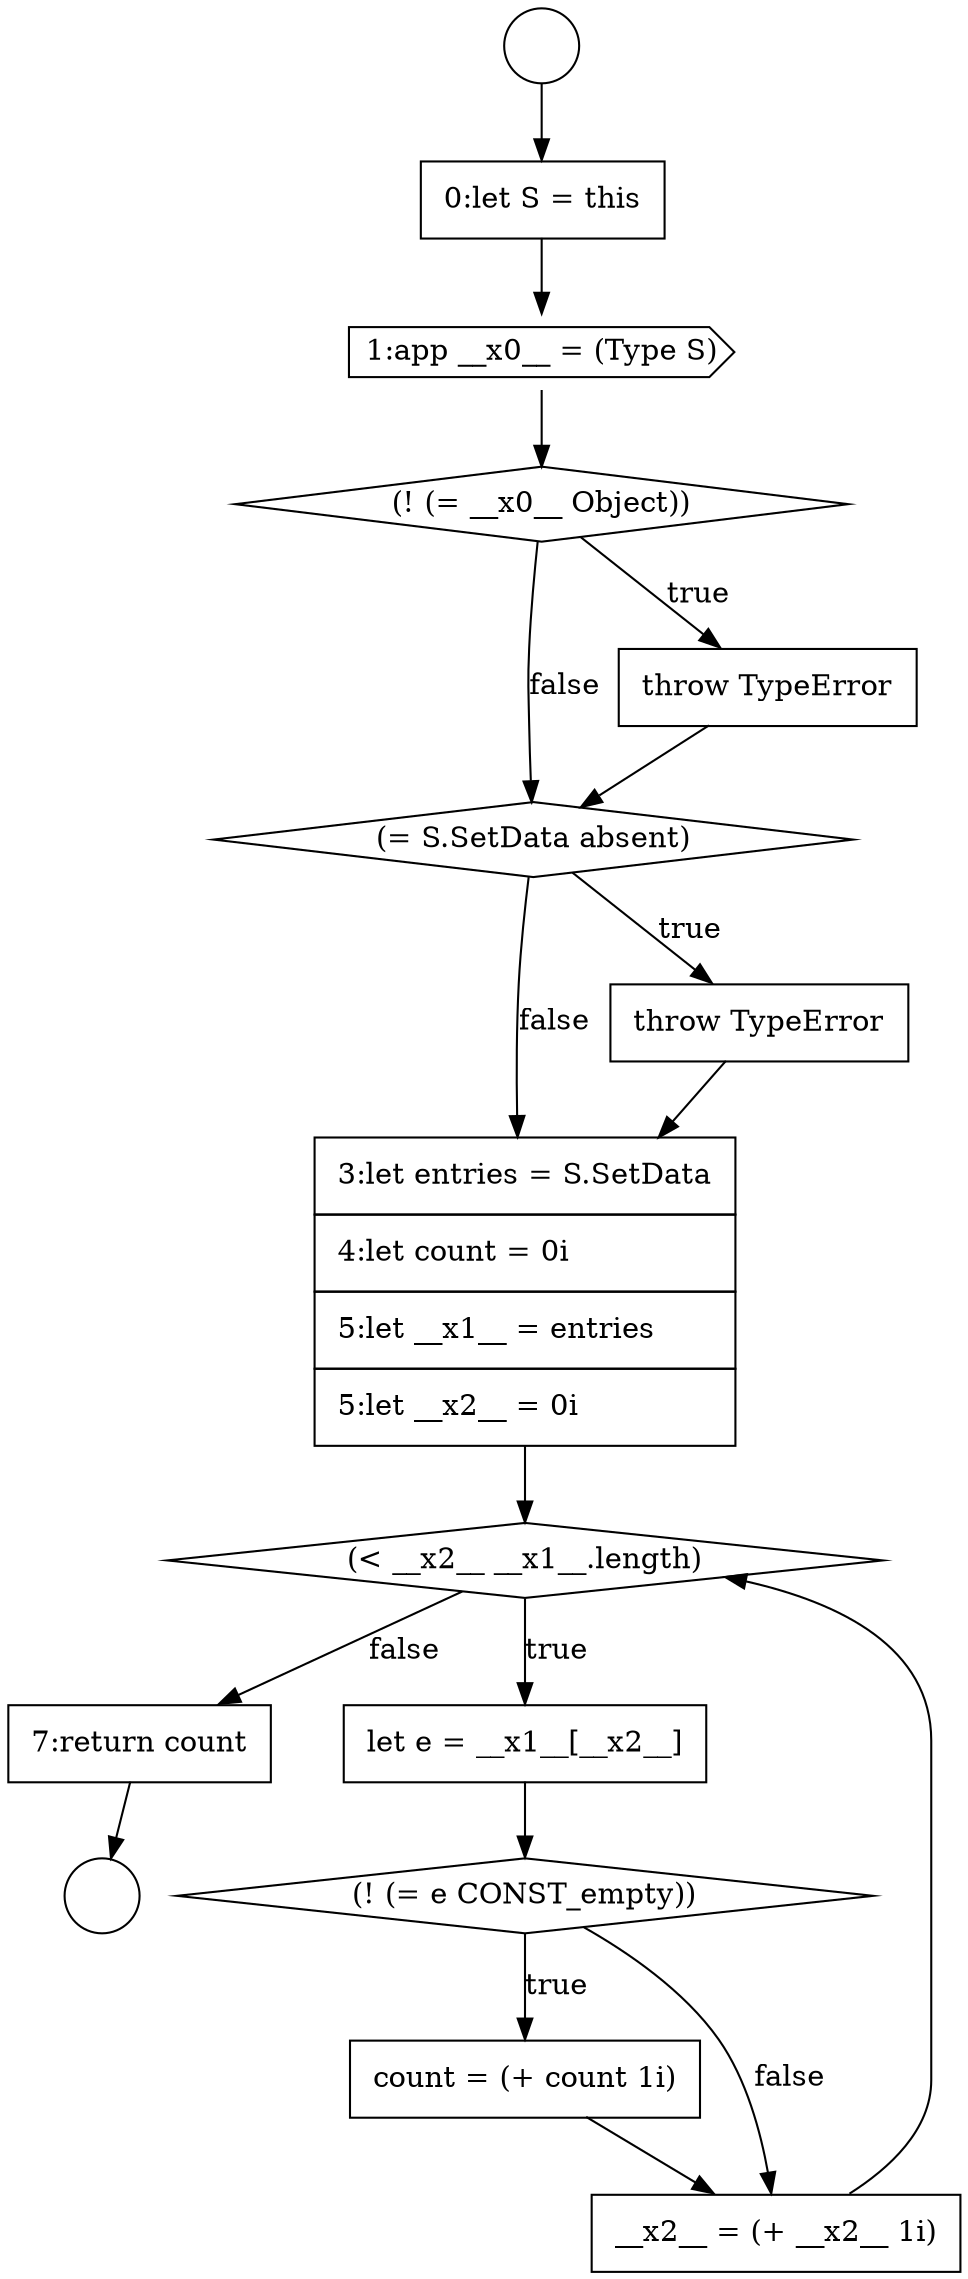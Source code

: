 digraph {
  node15138 [shape=diamond, label=<<font color="black">(= S.SetData absent)</font>> color="black" fillcolor="white" style=filled]
  node15143 [shape=diamond, label=<<font color="black">(! (= e CONST_empty))</font>> color="black" fillcolor="white" style=filled]
  node15133 [shape=circle label=" " color="black" fillcolor="white" style=filled]
  node15141 [shape=diamond, label=<<font color="black">(&lt; __x2__ __x1__.length)</font>> color="black" fillcolor="white" style=filled]
  node15136 [shape=diamond, label=<<font color="black">(! (= __x0__ Object))</font>> color="black" fillcolor="white" style=filled]
  node15140 [shape=none, margin=0, label=<<font color="black">
    <table border="0" cellborder="1" cellspacing="0" cellpadding="10">
      <tr><td align="left">3:let entries = S.SetData</td></tr>
      <tr><td align="left">4:let count = 0i</td></tr>
      <tr><td align="left">5:let __x1__ = entries</td></tr>
      <tr><td align="left">5:let __x2__ = 0i</td></tr>
    </table>
  </font>> color="black" fillcolor="white" style=filled]
  node15132 [shape=circle label=" " color="black" fillcolor="white" style=filled]
  node15144 [shape=none, margin=0, label=<<font color="black">
    <table border="0" cellborder="1" cellspacing="0" cellpadding="10">
      <tr><td align="left">count = (+ count 1i)</td></tr>
    </table>
  </font>> color="black" fillcolor="white" style=filled]
  node15139 [shape=none, margin=0, label=<<font color="black">
    <table border="0" cellborder="1" cellspacing="0" cellpadding="10">
      <tr><td align="left">throw TypeError</td></tr>
    </table>
  </font>> color="black" fillcolor="white" style=filled]
  node15145 [shape=none, margin=0, label=<<font color="black">
    <table border="0" cellborder="1" cellspacing="0" cellpadding="10">
      <tr><td align="left">__x2__ = (+ __x2__ 1i)</td></tr>
    </table>
  </font>> color="black" fillcolor="white" style=filled]
  node15134 [shape=none, margin=0, label=<<font color="black">
    <table border="0" cellborder="1" cellspacing="0" cellpadding="10">
      <tr><td align="left">0:let S = this</td></tr>
    </table>
  </font>> color="black" fillcolor="white" style=filled]
  node15135 [shape=cds, label=<<font color="black">1:app __x0__ = (Type S)</font>> color="black" fillcolor="white" style=filled]
  node15146 [shape=none, margin=0, label=<<font color="black">
    <table border="0" cellborder="1" cellspacing="0" cellpadding="10">
      <tr><td align="left">7:return count</td></tr>
    </table>
  </font>> color="black" fillcolor="white" style=filled]
  node15137 [shape=none, margin=0, label=<<font color="black">
    <table border="0" cellborder="1" cellspacing="0" cellpadding="10">
      <tr><td align="left">throw TypeError</td></tr>
    </table>
  </font>> color="black" fillcolor="white" style=filled]
  node15142 [shape=none, margin=0, label=<<font color="black">
    <table border="0" cellborder="1" cellspacing="0" cellpadding="10">
      <tr><td align="left">let e = __x1__[__x2__]</td></tr>
    </table>
  </font>> color="black" fillcolor="white" style=filled]
  node15136 -> node15137 [label=<<font color="black">true</font>> color="black"]
  node15136 -> node15138 [label=<<font color="black">false</font>> color="black"]
  node15142 -> node15143 [ color="black"]
  node15145 -> node15141 [ color="black"]
  node15137 -> node15138 [ color="black"]
  node15143 -> node15144 [label=<<font color="black">true</font>> color="black"]
  node15143 -> node15145 [label=<<font color="black">false</font>> color="black"]
  node15144 -> node15145 [ color="black"]
  node15139 -> node15140 [ color="black"]
  node15141 -> node15142 [label=<<font color="black">true</font>> color="black"]
  node15141 -> node15146 [label=<<font color="black">false</font>> color="black"]
  node15135 -> node15136 [ color="black"]
  node15146 -> node15133 [ color="black"]
  node15134 -> node15135 [ color="black"]
  node15132 -> node15134 [ color="black"]
  node15138 -> node15139 [label=<<font color="black">true</font>> color="black"]
  node15138 -> node15140 [label=<<font color="black">false</font>> color="black"]
  node15140 -> node15141 [ color="black"]
}
